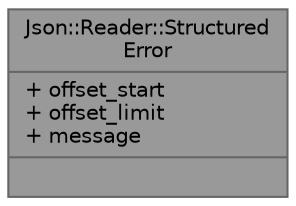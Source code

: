 digraph "Json::Reader::StructuredError"
{
 // LATEX_PDF_SIZE
  bgcolor="transparent";
  edge [fontname=Helvetica,fontsize=10,labelfontname=Helvetica,labelfontsize=10];
  node [fontname=Helvetica,fontsize=10,shape=box,height=0.2,width=0.4];
  Node1 [shape=record,label="{Json::Reader::Structured\lError\n|+ offset_start\l+ offset_limit\l+ message\l|}",height=0.2,width=0.4,color="gray40", fillcolor="grey60", style="filled", fontcolor="black",tooltip="An error tagged with where in the JSON text it was encountered."];
}
